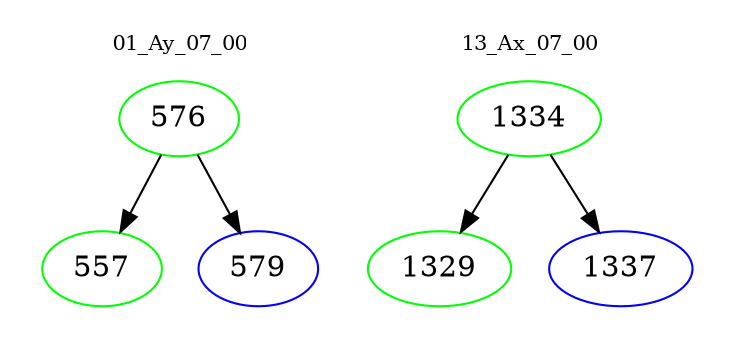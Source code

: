 digraph{
subgraph cluster_0 {
color = white
label = "01_Ay_07_00";
fontsize=10;
T0_576 [label="576", color="green"]
T0_576 -> T0_557 [color="black"]
T0_557 [label="557", color="green"]
T0_576 -> T0_579 [color="black"]
T0_579 [label="579", color="blue"]
}
subgraph cluster_1 {
color = white
label = "13_Ax_07_00";
fontsize=10;
T1_1334 [label="1334", color="green"]
T1_1334 -> T1_1329 [color="black"]
T1_1329 [label="1329", color="green"]
T1_1334 -> T1_1337 [color="black"]
T1_1337 [label="1337", color="blue"]
}
}
